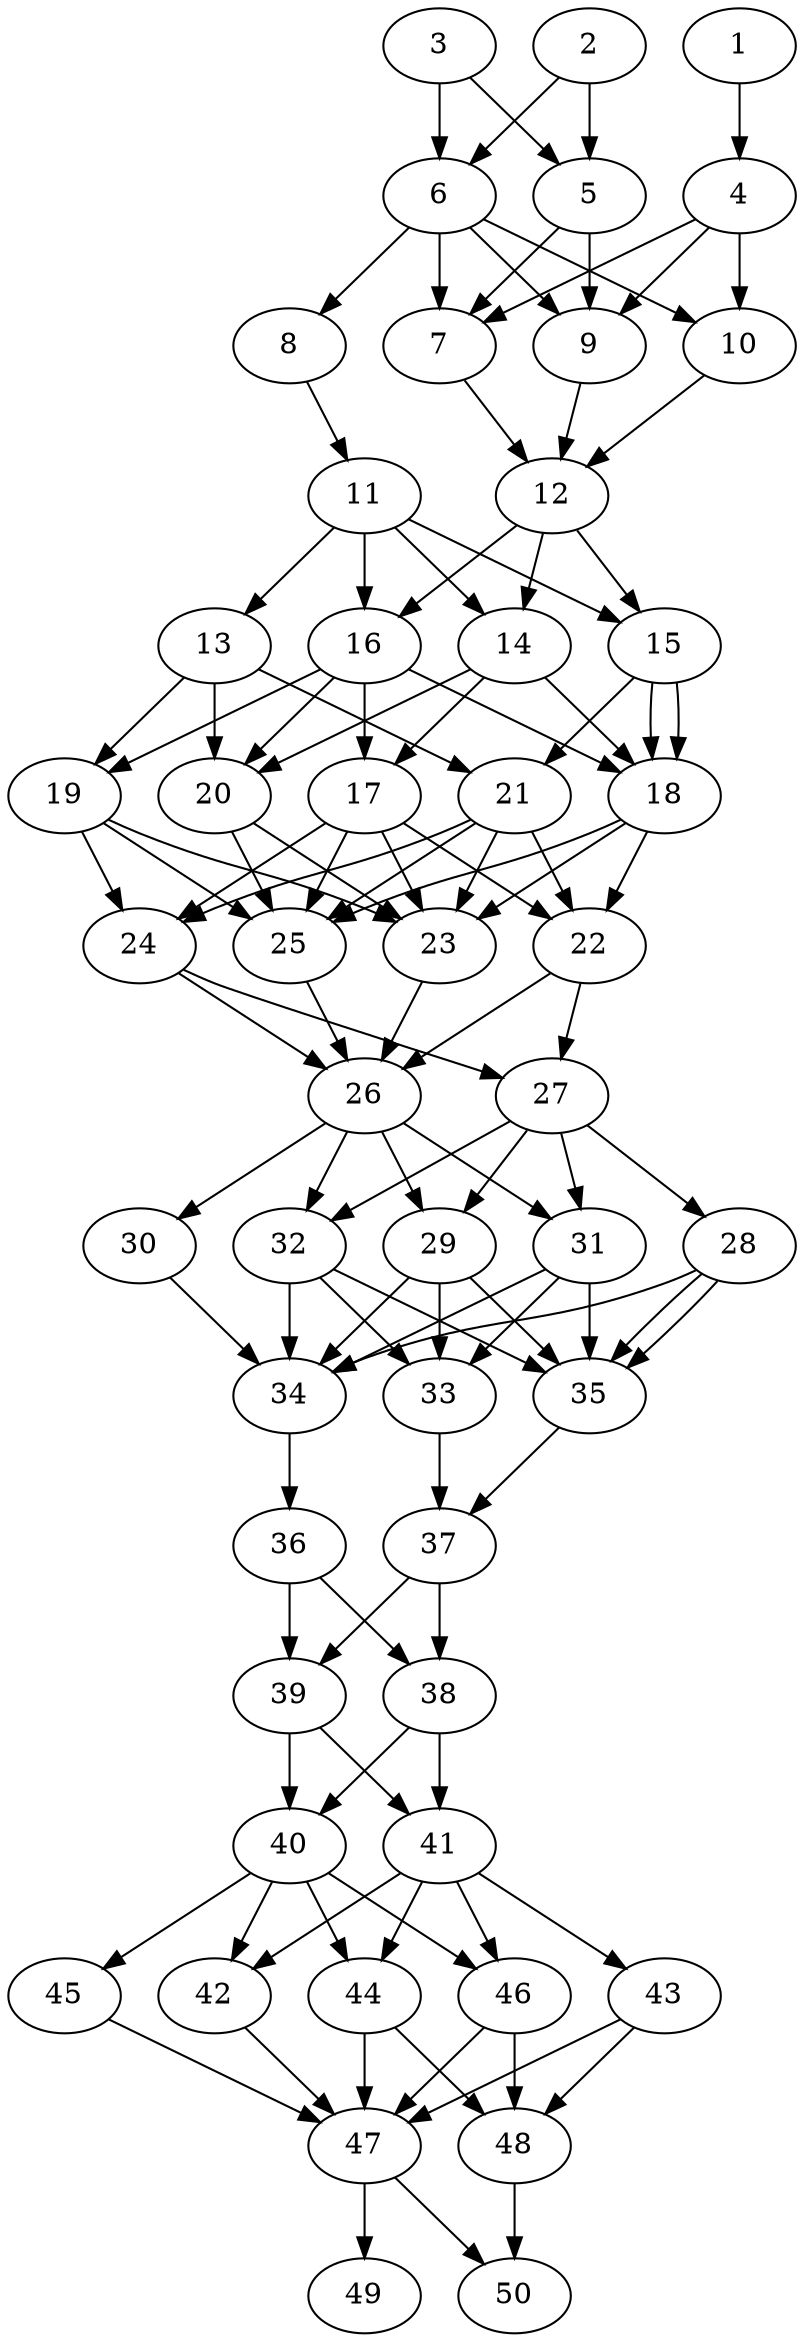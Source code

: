 // DAG automatically generated by daggen at Tue Aug  6 16:32:29 2019
// ./daggen --dot -n 50 --ccr 0.3 --fat 0.4 --regular 0.5 --density 0.9 --mindata 5242880 --maxdata 52428800 
digraph G {
  1 [size="21742933", alpha="0.01", expect_size="6522880"] 
  1 -> 4 [size ="6522880"]
  2 [size="163297280", alpha="0.17", expect_size="48989184"] 
  2 -> 5 [size ="48989184"]
  2 -> 6 [size ="48989184"]
  3 [size="133041493", alpha="0.16", expect_size="39912448"] 
  3 -> 5 [size ="39912448"]
  3 -> 6 [size ="39912448"]
  4 [size="114490027", alpha="0.05", expect_size="34347008"] 
  4 -> 7 [size ="34347008"]
  4 -> 9 [size ="34347008"]
  4 -> 10 [size ="34347008"]
  5 [size="93293227", alpha="0.19", expect_size="27987968"] 
  5 -> 7 [size ="27987968"]
  5 -> 9 [size ="27987968"]
  6 [size="153026560", alpha="0.10", expect_size="45907968"] 
  6 -> 7 [size ="45907968"]
  6 -> 8 [size ="45907968"]
  6 -> 9 [size ="45907968"]
  6 -> 10 [size ="45907968"]
  7 [size="31703040", alpha="0.08", expect_size="9510912"] 
  7 -> 12 [size ="9510912"]
  8 [size="141284693", alpha="0.05", expect_size="42385408"] 
  8 -> 11 [size ="42385408"]
  9 [size="48855040", alpha="0.09", expect_size="14656512"] 
  9 -> 12 [size ="14656512"]
  10 [size="69222400", alpha="0.13", expect_size="20766720"] 
  10 -> 12 [size ="20766720"]
  11 [size="65887573", alpha="0.03", expect_size="19766272"] 
  11 -> 13 [size ="19766272"]
  11 -> 14 [size ="19766272"]
  11 -> 15 [size ="19766272"]
  11 -> 16 [size ="19766272"]
  12 [size="76847787", alpha="0.14", expect_size="23054336"] 
  12 -> 14 [size ="23054336"]
  12 -> 15 [size ="23054336"]
  12 -> 16 [size ="23054336"]
  13 [size="54067200", alpha="0.02", expect_size="16220160"] 
  13 -> 19 [size ="16220160"]
  13 -> 20 [size ="16220160"]
  13 -> 21 [size ="16220160"]
  14 [size="24541867", alpha="0.20", expect_size="7362560"] 
  14 -> 17 [size ="7362560"]
  14 -> 18 [size ="7362560"]
  14 -> 20 [size ="7362560"]
  15 [size="62361600", alpha="0.03", expect_size="18708480"] 
  15 -> 18 [size ="18708480"]
  15 -> 18 [size ="18708480"]
  15 -> 21 [size ="18708480"]
  16 [size="57347413", alpha="0.14", expect_size="17204224"] 
  16 -> 17 [size ="17204224"]
  16 -> 18 [size ="17204224"]
  16 -> 19 [size ="17204224"]
  16 -> 20 [size ="17204224"]
  17 [size="136328533", alpha="0.17", expect_size="40898560"] 
  17 -> 22 [size ="40898560"]
  17 -> 23 [size ="40898560"]
  17 -> 24 [size ="40898560"]
  17 -> 25 [size ="40898560"]
  18 [size="42676907", alpha="0.01", expect_size="12803072"] 
  18 -> 22 [size ="12803072"]
  18 -> 23 [size ="12803072"]
  18 -> 25 [size ="12803072"]
  19 [size="81152000", alpha="0.06", expect_size="24345600"] 
  19 -> 23 [size ="24345600"]
  19 -> 24 [size ="24345600"]
  19 -> 25 [size ="24345600"]
  20 [size="153818453", alpha="0.09", expect_size="46145536"] 
  20 -> 23 [size ="46145536"]
  20 -> 25 [size ="46145536"]
  21 [size="101570560", alpha="0.13", expect_size="30471168"] 
  21 -> 22 [size ="30471168"]
  21 -> 23 [size ="30471168"]
  21 -> 24 [size ="30471168"]
  21 -> 25 [size ="30471168"]
  22 [size="124641280", alpha="0.15", expect_size="37392384"] 
  22 -> 26 [size ="37392384"]
  22 -> 27 [size ="37392384"]
  23 [size="79308800", alpha="0.12", expect_size="23792640"] 
  23 -> 26 [size ="23792640"]
  24 [size="96242347", alpha="0.02", expect_size="28872704"] 
  24 -> 26 [size ="28872704"]
  24 -> 27 [size ="28872704"]
  25 [size="95501653", alpha="0.01", expect_size="28650496"] 
  25 -> 26 [size ="28650496"]
  26 [size="115435520", alpha="0.17", expect_size="34630656"] 
  26 -> 29 [size ="34630656"]
  26 -> 30 [size ="34630656"]
  26 -> 31 [size ="34630656"]
  26 -> 32 [size ="34630656"]
  27 [size="67580587", alpha="0.15", expect_size="20274176"] 
  27 -> 28 [size ="20274176"]
  27 -> 29 [size ="20274176"]
  27 -> 31 [size ="20274176"]
  27 -> 32 [size ="20274176"]
  28 [size="40724480", alpha="0.09", expect_size="12217344"] 
  28 -> 34 [size ="12217344"]
  28 -> 35 [size ="12217344"]
  28 -> 35 [size ="12217344"]
  29 [size="49592320", alpha="0.06", expect_size="14877696"] 
  29 -> 33 [size ="14877696"]
  29 -> 34 [size ="14877696"]
  29 -> 35 [size ="14877696"]
  30 [size="98897920", alpha="0.11", expect_size="29669376"] 
  30 -> 34 [size ="29669376"]
  31 [size="173298347", alpha="0.01", expect_size="51989504"] 
  31 -> 33 [size ="51989504"]
  31 -> 34 [size ="51989504"]
  31 -> 35 [size ="51989504"]
  32 [size="119780693", alpha="0.19", expect_size="35934208"] 
  32 -> 33 [size ="35934208"]
  32 -> 34 [size ="35934208"]
  32 -> 35 [size ="35934208"]
  33 [size="84162560", alpha="0.02", expect_size="25248768"] 
  33 -> 37 [size ="25248768"]
  34 [size="24733013", alpha="0.05", expect_size="7419904"] 
  34 -> 36 [size ="7419904"]
  35 [size="38498987", alpha="0.15", expect_size="11549696"] 
  35 -> 37 [size ="11549696"]
  36 [size="43997867", alpha="0.09", expect_size="13199360"] 
  36 -> 38 [size ="13199360"]
  36 -> 39 [size ="13199360"]
  37 [size="19490133", alpha="0.18", expect_size="5847040"] 
  37 -> 38 [size ="5847040"]
  37 -> 39 [size ="5847040"]
  38 [size="136492373", alpha="0.11", expect_size="40947712"] 
  38 -> 40 [size ="40947712"]
  38 -> 41 [size ="40947712"]
  39 [size="46953813", alpha="0.12", expect_size="14086144"] 
  39 -> 40 [size ="14086144"]
  39 -> 41 [size ="14086144"]
  40 [size="96826027", alpha="0.10", expect_size="29047808"] 
  40 -> 42 [size ="29047808"]
  40 -> 44 [size ="29047808"]
  40 -> 45 [size ="29047808"]
  40 -> 46 [size ="29047808"]
  41 [size="23282347", alpha="0.19", expect_size="6984704"] 
  41 -> 42 [size ="6984704"]
  41 -> 43 [size ="6984704"]
  41 -> 44 [size ="6984704"]
  41 -> 46 [size ="6984704"]
  42 [size="32030720", alpha="0.01", expect_size="9609216"] 
  42 -> 47 [size ="9609216"]
  43 [size="25149440", alpha="0.11", expect_size="7544832"] 
  43 -> 47 [size ="7544832"]
  43 -> 48 [size ="7544832"]
  44 [size="39232853", alpha="0.12", expect_size="11769856"] 
  44 -> 47 [size ="11769856"]
  44 -> 48 [size ="11769856"]
  45 [size="81349973", alpha="0.02", expect_size="24404992"] 
  45 -> 47 [size ="24404992"]
  46 [size="39099733", alpha="0.05", expect_size="11729920"] 
  46 -> 47 [size ="11729920"]
  46 -> 48 [size ="11729920"]
  47 [size="109643093", alpha="0.14", expect_size="32892928"] 
  47 -> 49 [size ="32892928"]
  47 -> 50 [size ="32892928"]
  48 [size="97259520", alpha="0.06", expect_size="29177856"] 
  48 -> 50 [size ="29177856"]
  49 [size="27146240", alpha="0.02", expect_size="8143872"] 
  50 [size="120272213", alpha="0.08", expect_size="36081664"] 
}
